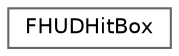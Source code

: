digraph "Graphical Class Hierarchy"
{
 // INTERACTIVE_SVG=YES
 // LATEX_PDF_SIZE
  bgcolor="transparent";
  edge [fontname=Helvetica,fontsize=10,labelfontname=Helvetica,labelfontsize=10];
  node [fontname=Helvetica,fontsize=10,shape=box,height=0.2,width=0.4];
  rankdir="LR";
  Node0 [id="Node000000",label="FHUDHitBox",height=0.2,width=0.4,color="grey40", fillcolor="white", style="filled",URL="$d2/d70/classFHUDHitBox.html",tooltip="Hitbox used for clickable HUD elements."];
}
